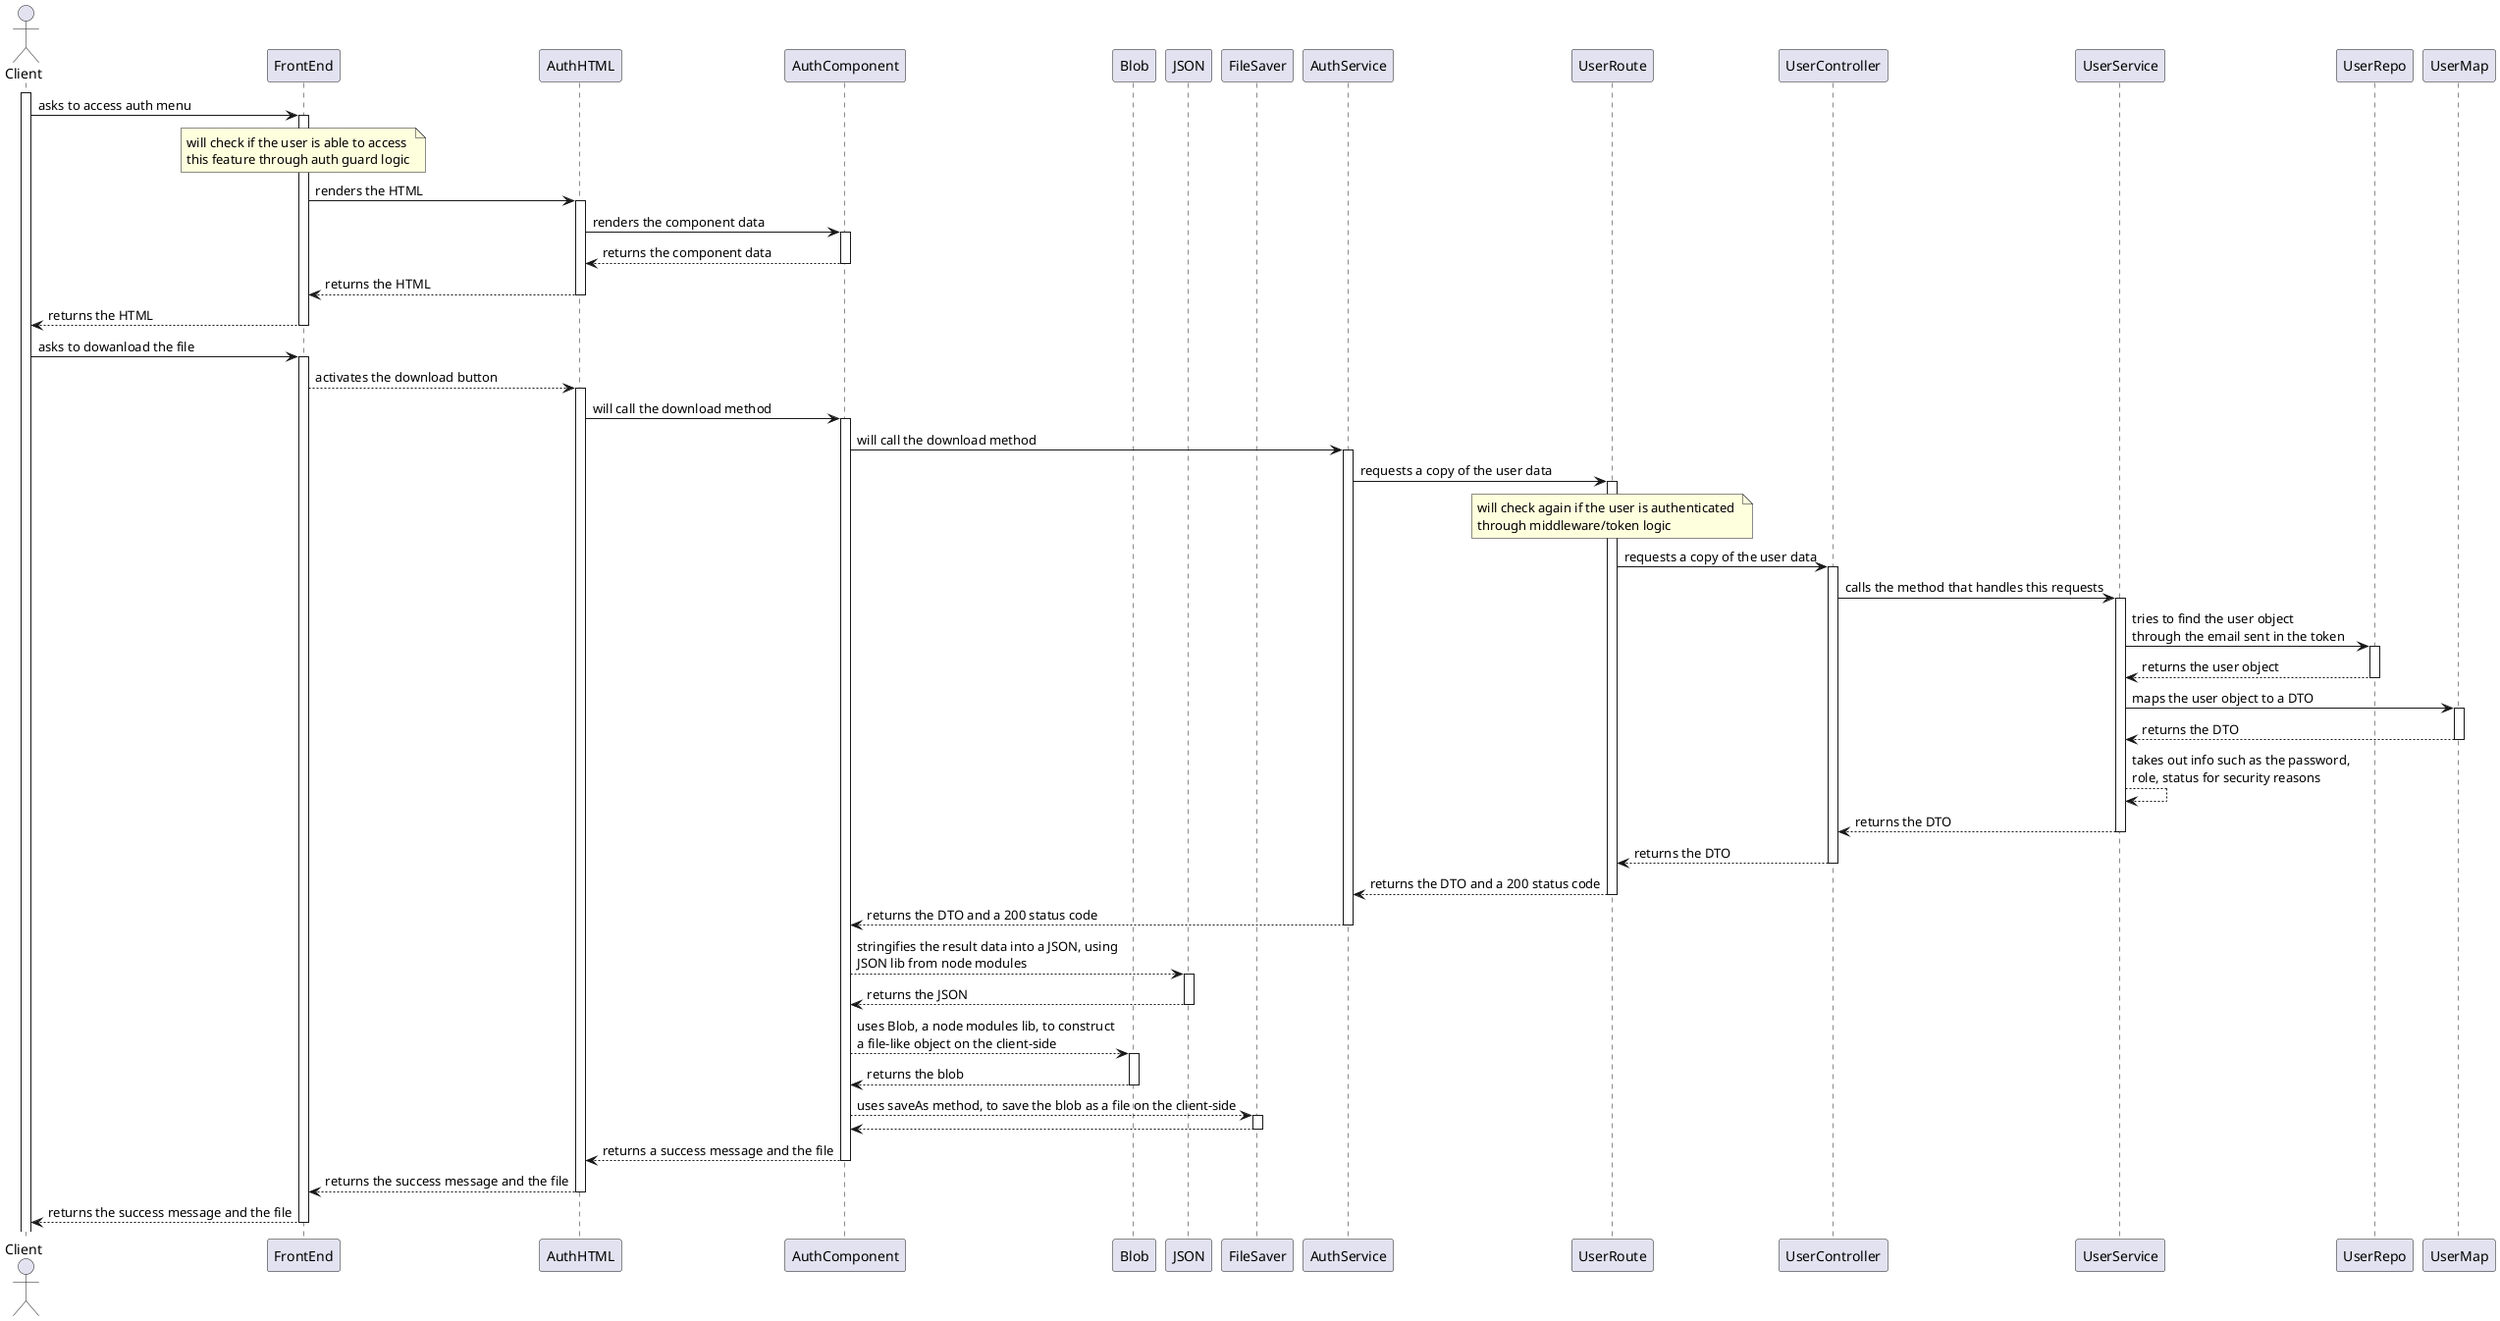 @startuml
'https://plantuml.com/sequence-diagram

@startuml
actor "Client" as user
participant "FrontEnd" as FE
participant "AuthHTML" as HTML
participant "AuthComponent" as COMP
participant "Blob" as BLOB
participant "JSON" as JSON
participant "FileSaver" as FS
participant "AuthService" as SERV
participant "UserRoute" as ROUTE
participant "UserController" as UC
participant "UserService" as US
participant "UserRepo" as REPO
participant "UserMap" as MAPPER

activate user
user -> FE: asks to access auth menu
activate FE
note over FE: will check if the user is able to access \nthis feature through auth guard logic
FE -> HTML: renders the HTML
activate HTML
HTML -> COMP: renders the component data
activate COMP
COMP --> HTML: returns the component data
deactivate COMP
HTML --> FE: returns the HTML
deactivate HTML
FE --> user: returns the HTML
deactivate FE
user -> FE: asks to dowanload the file
activate FE
FE --> HTML: activates the download button
activate HTML
HTML -> COMP: will call the download method
activate COMP
COMP -> SERV: will call the download method
activate SERV
SERV -> ROUTE: requests a copy of the user data
activate ROUTE
note over ROUTE: will check again if the user is authenticated \nthrough middleware/token logic
ROUTE -> UC: requests a copy of the user data
activate UC
UC -> US: calls the method that handles this requests
activate US
US -> REPO: tries to find the user object \nthrough the email sent in the token
activate REPO
REPO --> US: returns the user object
deactivate REPO
US -> MAPPER: maps the user object to a DTO
activate MAPPER
MAPPER --> US: returns the DTO
deactivate MAPPER
US --> US: takes out info such as the password, \nrole, status for security reasons
US --> UC: returns the DTO
deactivate US
UC --> ROUTE: returns the DTO
deactivate UC
ROUTE --> SERV: returns the DTO and a 200 status code
deactivate ROUTE
SERV --> COMP: returns the DTO and a 200 status code
deactivate SERV
COMP --> JSON: stringifies the result data into a JSON, using \nJSON lib from node modules
activate JSON
JSON --> COMP: returns the JSON
deactivate JSON
COMP --> BLOB: uses Blob, a node modules lib, to construct \na file-like object on the client-side
activate BLOB
BLOB --> COMP: returns the blob
deactivate BLOB
COMP --> FS: uses saveAs method, to save the blob as a file on the client-side
activate FS
FS --> COMP:
deactivate FS
COMP --> HTML: returns a success message and the file
deactivate COMP
HTML --> FE: returns the success message and the file
deactivate HTML
FE --> user: returns the success message and the file
deactivate FE

@enduml